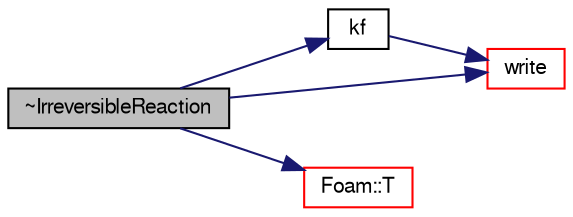 digraph "~IrreversibleReaction"
{
  bgcolor="transparent";
  edge [fontname="FreeSans",fontsize="10",labelfontname="FreeSans",labelfontsize="10"];
  node [fontname="FreeSans",fontsize="10",shape=record];
  rankdir="LR";
  Node11 [label="~IrreversibleReaction",height=0.2,width=0.4,color="black", fillcolor="grey75", style="filled", fontcolor="black"];
  Node11 -> Node12 [color="midnightblue",fontsize="10",style="solid",fontname="FreeSans"];
  Node12 [label="kf",height=0.2,width=0.4,color="black",URL="$a30322.html#ae5cd124c004fbe29669769d275a8b321",tooltip="Forward rate constant. "];
  Node12 -> Node13 [color="midnightblue",fontsize="10",style="solid",fontname="FreeSans"];
  Node13 [label="write",height=0.2,width=0.4,color="red",URL="$a30322.html#a293fdfec8bdfbd5c3913ab4c9f3454ff",tooltip="Write. "];
  Node11 -> Node15 [color="midnightblue",fontsize="10",style="solid",fontname="FreeSans"];
  Node15 [label="Foam::T",height=0.2,width=0.4,color="red",URL="$a21124.html#ae57fda0abb14bb0944947c463c6e09d4"];
  Node11 -> Node13 [color="midnightblue",fontsize="10",style="solid",fontname="FreeSans"];
}
